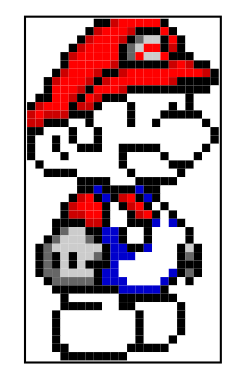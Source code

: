 digraph matriz_3
{
	node[shape = plaintext];
		//Nodos internos
		capa_3[label = <<TABLE BORDER = "1" CELLBORDER = "0" CELLSPACING = "0">
		<TR > <TD BGCOLOR = "#FFFFFF"></TD>	<TD BGCOLOR = "#FFFFFF"></TD>	<TD BGCOLOR = "#FFFFFF"></TD>	<TD BGCOLOR = "#FFFFFF"></TD>	<TD BGCOLOR = "#FFFFFF"></TD>	<TD BGCOLOR = "#FFFFFF"></TD>	<TD BGCOLOR = "#FFFFFF"></TD>	<TD BGCOLOR = "#FFFFFF"></TD>	<TD BGCOLOR = "#000000"></TD>	<TD BGCOLOR = "#000000"></TD>	<TD BGCOLOR = "#CC0000"></TD>	<TD BGCOLOR = "#FF0000"></TD>	<TD BGCOLOR = "#FF0000"></TD>	<TD BGCOLOR = "#FF0000"></TD>	<TD BGCOLOR = "#FF0000"></TD>	<TD BGCOLOR = "#FF0000"></TD>	<TD BGCOLOR = "#000000"></TD>	<TD BGCOLOR = "#FFFFFF"></TD>	<TD BGCOLOR = "#FFFFFF"></TD>	<TD BGCOLOR = "#FFFFFF"></TD>	<TD BGCOLOR = "#FFFFFF"></TD>	<TD BGCOLOR = "#FFFFFF"></TD>	<TD BGCOLOR = "#FFFFFF"></TD>	 </TR>
		<TR > <TD BGCOLOR = "#FFFFFF"></TD>	<TD BGCOLOR = "#FFFFFF"></TD>	<TD BGCOLOR = "#FFFFFF"></TD>	<TD BGCOLOR = "#FFFFFF"></TD>	<TD BGCOLOR = "#FFFFFF"></TD>	<TD BGCOLOR = "#FFFFFF"></TD>	<TD BGCOLOR = "#FFFFFF"></TD>	<TD BGCOLOR = "#000000"></TD>	<TD BGCOLOR = "#CC0000"></TD>	<TD BGCOLOR = "#FF0000"></TD>	<TD BGCOLOR = "#FF0000"></TD>	<TD BGCOLOR = "#FF0000"></TD>	<TD BGCOLOR = "#CC0000"></TD>	<TD BGCOLOR = "#000000"></TD>	<TD BGCOLOR = "#000000"></TD>	<TD BGCOLOR = "#000000"></TD>	<TD BGCOLOR = "#FF0000"></TD>	<TD BGCOLOR = "#000000"></TD>	<TD BGCOLOR = "#FFFFFF"></TD>	<TD BGCOLOR = "#FFFFFF"></TD>	<TD BGCOLOR = "#FFFFFF"></TD>	<TD BGCOLOR = "#FFFFFF"></TD>	<TD BGCOLOR = "#FFFFFF"></TD>	 </TR>
		<TR > <TD BGCOLOR = "#FFFFFF"></TD>	<TD BGCOLOR = "#FFFFFF"></TD>	<TD BGCOLOR = "#FFFFFF"></TD>	<TD BGCOLOR = "#FFFFFF"></TD>	<TD BGCOLOR = "#FFFFFF"></TD>	<TD BGCOLOR = "#FFFFFF"></TD>	<TD BGCOLOR = "#000000"></TD>	<TD BGCOLOR = "#CC0000"></TD>	<TD BGCOLOR = "#FF0000"></TD>	<TD BGCOLOR = "#FF0000"></TD>	<TD BGCOLOR = "#FF0000"></TD>	<TD BGCOLOR = "#CC0000"></TD>	<TD BGCOLOR = "#000000"></TD>	<TD BGCOLOR = "#666666"></TD>	<TD BGCOLOR = "#CCCCCC"></TD>	<TD BGCOLOR = "#CCCCCC"></TD>	<TD BGCOLOR = "#000000"></TD>	<TD BGCOLOR = "#FF0000"></TD>	<TD BGCOLOR = "#000000"></TD>	<TD BGCOLOR = "#FFFFFF"></TD>	<TD BGCOLOR = "#FFFFFF"></TD>	<TD BGCOLOR = "#FFFFFF"></TD>	<TD BGCOLOR = "#FFFFFF"></TD>	 </TR>
		<TR > <TD BGCOLOR = "#FFFFFF"></TD>	<TD BGCOLOR = "#FFFFFF"></TD>	<TD BGCOLOR = "#FFFFFF"></TD>	<TD BGCOLOR = "#FFFFFF"></TD>	<TD BGCOLOR = "#FFFFFF"></TD>	<TD BGCOLOR = "#000000"></TD>	<TD BGCOLOR = "#CC0000"></TD>	<TD BGCOLOR = "#FF0000"></TD>	<TD BGCOLOR = "#FF0000"></TD>	<TD BGCOLOR = "#FF0000"></TD>	<TD BGCOLOR = "#FF0000"></TD>	<TD BGCOLOR = "#000000"></TD>	<TD BGCOLOR = "#666666"></TD>	<TD BGCOLOR = "#CCCCCC"></TD>	<TD BGCOLOR = "#FF0000"></TD>	<TD BGCOLOR = "#FF0000"></TD>	<TD BGCOLOR = "#000000"></TD>	<TD BGCOLOR = "#CC0000"></TD>	<TD BGCOLOR = "#000000"></TD>	<TD BGCOLOR = "#FFFFFF"></TD>	<TD BGCOLOR = "#FFFFFF"></TD>	<TD BGCOLOR = "#FFFFFF"></TD>	<TD BGCOLOR = "#FFFFFF"></TD>	 </TR>
		<TR > <TD BGCOLOR = "#FFFFFF"></TD>	<TD BGCOLOR = "#FFFFFF"></TD>	<TD BGCOLOR = "#FFFFFF"></TD>	<TD BGCOLOR = "#FFFFFF"></TD>	<TD BGCOLOR = "#000000"></TD>	<TD BGCOLOR = "#CC0000"></TD>	<TD BGCOLOR = "#FF0000"></TD>	<TD BGCOLOR = "#FF0000"></TD>	<TD BGCOLOR = "#FF0000"></TD>	<TD BGCOLOR = "#FF0000"></TD>	<TD BGCOLOR = "#FF0000"></TD>	<TD BGCOLOR = "#000000"></TD>	<TD BGCOLOR = "#666666"></TD>	<TD BGCOLOR = "#FF0000"></TD>	<TD BGCOLOR = "#CCCCCC"></TD>	<TD BGCOLOR = "#CCCCCC"></TD>	<TD BGCOLOR = "#FF0000"></TD>	<TD BGCOLOR = "#000000"></TD>	<TD BGCOLOR = "#000000"></TD>	<TD BGCOLOR = "#000000"></TD>	<TD BGCOLOR = "#FFFFFF"></TD>	<TD BGCOLOR = "#FFFFFF"></TD>	<TD BGCOLOR = "#FFFFFF"></TD>	 </TR>
		<TR > <TD BGCOLOR = "#FFFFFF"></TD>	<TD BGCOLOR = "#FFFFFF"></TD>	<TD BGCOLOR = "#FFFFFF"></TD>	<TD BGCOLOR = "#FFFFFF"></TD>	<TD BGCOLOR = "#000000"></TD>	<TD BGCOLOR = "#FF0000"></TD>	<TD BGCOLOR = "#FF0000"></TD>	<TD BGCOLOR = "#FF0000"></TD>	<TD BGCOLOR = "#FF0000"></TD>	<TD BGCOLOR = "#FF0000"></TD>	<TD BGCOLOR = "#CC0000"></TD>	<TD BGCOLOR = "#000000"></TD>	<TD BGCOLOR = "#000000"></TD>	<TD BGCOLOR = "#000000"></TD>	<TD BGCOLOR = "#000000"></TD>	<TD BGCOLOR = "#000000"></TD>	<TD BGCOLOR = "#000000"></TD>	<TD BGCOLOR = "#CC0000"></TD>	<TD BGCOLOR = "#FF0000"></TD>	<TD BGCOLOR = "#CC0000"></TD>	<TD BGCOLOR = "#000000"></TD>	<TD BGCOLOR = "#000000"></TD>	<TD BGCOLOR = "#FFFFFF"></TD>	 </TR>
		<TR > <TD BGCOLOR = "#FFFFFF"></TD>	<TD BGCOLOR = "#FFFFFF"></TD>	<TD BGCOLOR = "#FFFFFF"></TD>	<TD BGCOLOR = "#000000"></TD>	<TD BGCOLOR = "#CC0000"></TD>	<TD BGCOLOR = "#FF0000"></TD>	<TD BGCOLOR = "#FF0000"></TD>	<TD BGCOLOR = "#FF0000"></TD>	<TD BGCOLOR = "#CC0000"></TD>	<TD BGCOLOR = "#000000"></TD>	<TD BGCOLOR = "#000000"></TD>	<TD BGCOLOR = "#CC0000"></TD>	<TD BGCOLOR = "#FF0000"></TD>	<TD BGCOLOR = "#FF0000"></TD>	<TD BGCOLOR = "#FF0000"></TD>	<TD BGCOLOR = "#FF0000"></TD>	<TD BGCOLOR = "#FF0000"></TD>	<TD BGCOLOR = "#FF0000"></TD>	<TD BGCOLOR = "#FF0000"></TD>	<TD BGCOLOR = "#FF0000"></TD>	<TD BGCOLOR = "#FF0000"></TD>	<TD BGCOLOR = "#CC0000"></TD>	<TD BGCOLOR = "#000000"></TD>	 </TR>
		<TR > <TD BGCOLOR = "#FFFFFF"></TD>	<TD BGCOLOR = "#FFFFFF"></TD>	<TD BGCOLOR = "#000000"></TD>	<TD BGCOLOR = "#CC0000"></TD>	<TD BGCOLOR = "#FF0000"></TD>	<TD BGCOLOR = "#FF0000"></TD>	<TD BGCOLOR = "#FF0000"></TD>	<TD BGCOLOR = "#CC0000"></TD>	<TD BGCOLOR = "#000000"></TD>	<TD BGCOLOR = "#CC0000"></TD>	<TD BGCOLOR = "#FF0000"></TD>	<TD BGCOLOR = "#FF0000"></TD>	<TD BGCOLOR = "#FF0000"></TD>	<TD BGCOLOR = "#FF0000"></TD>	<TD BGCOLOR = "#FF0000"></TD>	<TD BGCOLOR = "#FF0000"></TD>	<TD BGCOLOR = "#FF0000"></TD>	<TD BGCOLOR = "#CC0000"></TD>	<TD BGCOLOR = "#000000"></TD>	<TD BGCOLOR = "#000000"></TD>	<TD BGCOLOR = "#000000"></TD>	<TD BGCOLOR = "#000000"></TD>	<TD BGCOLOR = "#000000"></TD>	 </TR>
		<TR > <TD BGCOLOR = "#FFFFFF"></TD>	<TD BGCOLOR = "#FFFFFF"></TD>	<TD BGCOLOR = "#000000"></TD>	<TD BGCOLOR = "#FF0000"></TD>	<TD BGCOLOR = "#FF0000"></TD>	<TD BGCOLOR = "#FF0000"></TD>	<TD BGCOLOR = "#CC0000"></TD>	<TD BGCOLOR = "#000000"></TD>	<TD BGCOLOR = "#FF0000"></TD>	<TD BGCOLOR = "#FF0000"></TD>	<TD BGCOLOR = "#FF0000"></TD>	<TD BGCOLOR = "#CC0000"></TD>	<TD BGCOLOR = "#000000"></TD>	<TD BGCOLOR = "#000000"></TD>	<TD BGCOLOR = "#000000"></TD>	<TD BGCOLOR = "#000000"></TD>	<TD BGCOLOR = "#000000"></TD>	<TD BGCOLOR = "#000000"></TD>	<TD BGCOLOR = "#000000"></TD>	<TD BGCOLOR = "#000000"></TD>	<TD BGCOLOR = "#000000"></TD>	<TD BGCOLOR = "#000000"></TD>	<TD BGCOLOR = "#FFFFFF"></TD>	 </TR>
		<TR > <TD BGCOLOR = "#FFFFFF"></TD>	<TD BGCOLOR = "#000000"></TD>	<TD BGCOLOR = "#000000"></TD>	<TD BGCOLOR = "#FF0000"></TD>	<TD BGCOLOR = "#FF0000"></TD>	<TD BGCOLOR = "#CC0000"></TD>	<TD BGCOLOR = "#000000"></TD>	<TD BGCOLOR = "#FF0000"></TD>	<TD BGCOLOR = "#CC0000"></TD>	<TD BGCOLOR = "#000000"></TD>	<TD BGCOLOR = "#000000"></TD>	<TD BGCOLOR = "#000000"></TD>	<TD BGCOLOR = "#FFFFFF"></TD>	<TD BGCOLOR = "#FFFFFF"></TD>	<TD BGCOLOR = "#FFFFFF"></TD>	<TD BGCOLOR = "#FFFFFF"></TD>	<TD BGCOLOR = "#FFFFFF"></TD>	<TD BGCOLOR = "#FFFFFF"></TD>	<TD BGCOLOR = "#FFFFFF"></TD>	<TD BGCOLOR = "#000000"></TD>	<TD BGCOLOR = "#FFFFFF"></TD>	<TD BGCOLOR = "#FFFFFF"></TD>	<TD BGCOLOR = "#FFFFFF"></TD>	 </TR>
		<TR > <TD BGCOLOR = "#000000"></TD>	<TD BGCOLOR = "#CC0000"></TD>	<TD BGCOLOR = "#FF0000"></TD>	<TD BGCOLOR = "#FF0000"></TD>	<TD BGCOLOR = "#FF0000"></TD>	<TD BGCOLOR = "#000000"></TD>	<TD BGCOLOR = "#CC0000"></TD>	<TD BGCOLOR = "#CC0000"></TD>	<TD BGCOLOR = "#000000"></TD>	<TD BGCOLOR = "#FFFFFF"></TD>	<TD BGCOLOR = "#FFFFFF"></TD>	<TD BGCOLOR = "#FFFFFF"></TD>	<TD BGCOLOR = "#000000"></TD>	<TD BGCOLOR = "#FFFFFF"></TD>	<TD BGCOLOR = "#FFFFFF"></TD>	<TD BGCOLOR = "#FFFFFF"></TD>	<TD BGCOLOR = "#FFFFFF"></TD>	<TD BGCOLOR = "#000000"></TD>	<TD BGCOLOR = "#FFFFFF"></TD>	<TD BGCOLOR = "#000000"></TD>	<TD BGCOLOR = "#FFFFFF"></TD>	<TD BGCOLOR = "#FFFFFF"></TD>	<TD BGCOLOR = "#FFFFFF"></TD>	 </TR>
		<TR > <TD BGCOLOR = "#CC0000"></TD>	<TD BGCOLOR = "#FF0000"></TD>	<TD BGCOLOR = "#CC0000"></TD>	<TD BGCOLOR = "#CC0000"></TD>	<TD BGCOLOR = "#CC0000"></TD>	<TD BGCOLOR = "#000000"></TD>	<TD BGCOLOR = "#000000"></TD>	<TD BGCOLOR = "#000000"></TD>	<TD BGCOLOR = "#FFFFFF"></TD>	<TD BGCOLOR = "#FFFFFF"></TD>	<TD BGCOLOR = "#FFFFFF"></TD>	<TD BGCOLOR = "#FFFFFF"></TD>	<TD BGCOLOR = "#000000"></TD>	<TD BGCOLOR = "#FFFFFF"></TD>	<TD BGCOLOR = "#FFFFFF"></TD>	<TD BGCOLOR = "#FFFFFF"></TD>	<TD BGCOLOR = "#000000"></TD>	<TD BGCOLOR = "#000000"></TD>	<TD BGCOLOR = "#000000"></TD>	<TD BGCOLOR = "#000000"></TD>	<TD BGCOLOR = "#000000"></TD>	<TD BGCOLOR = "#FFFFFF"></TD>	<TD BGCOLOR = "#FFFFFF"></TD>	 </TR>
		<TR > <TD BGCOLOR = "#CC0000"></TD>	<TD BGCOLOR = "#CC0000"></TD>	<TD BGCOLOR = "#000000"></TD>	<TD BGCOLOR = "#000000"></TD>	<TD BGCOLOR = "#000000"></TD>	<TD BGCOLOR = "#FFFFFF"></TD>	<TD BGCOLOR = "#FFFFFF"></TD>	<TD BGCOLOR = "#000000"></TD>	<TD BGCOLOR = "#FFFFFF"></TD>	<TD BGCOLOR = "#FFFFFF"></TD>	<TD BGCOLOR = "#FFFFFF"></TD>	<TD BGCOLOR = "#FFFFFF"></TD>	<TD BGCOLOR = "#000000"></TD>	<TD BGCOLOR = "#FFFFFF"></TD>	<TD BGCOLOR = "#FFFFFF"></TD>	<TD BGCOLOR = "#000000"></TD>	<TD BGCOLOR = "#FFFFFF"></TD>	<TD BGCOLOR = "#FFFFFF"></TD>	<TD BGCOLOR = "#FFFFFF"></TD>	<TD BGCOLOR = "#FFFFFF"></TD>	<TD BGCOLOR = "#FFFFFF"></TD>	<TD BGCOLOR = "#000000"></TD>	<TD BGCOLOR = "#FFFFFF"></TD>	 </TR>
		<TR > <TD BGCOLOR = "#000000"></TD>	<TD BGCOLOR = "#000000"></TD>	<TD BGCOLOR = "#FFFFFF"></TD>	<TD BGCOLOR = "#FFFFFF"></TD>	<TD BGCOLOR = "#FFFFFF"></TD>	<TD BGCOLOR = "#000000"></TD>	<TD BGCOLOR = "#FFFFFF"></TD>	<TD BGCOLOR = "#FFFFFF"></TD>	<TD BGCOLOR = "#000000"></TD>	<TD BGCOLOR = "#FFFFFF"></TD>	<TD BGCOLOR = "#FFFFFF"></TD>	<TD BGCOLOR = "#FFFFFF"></TD>	<TD BGCOLOR = "#FFFFFF"></TD>	<TD BGCOLOR = "#FFFFFF"></TD>	<TD BGCOLOR = "#FFFFFF"></TD>	<TD BGCOLOR = "#FFFFFF"></TD>	<TD BGCOLOR = "#FFFFFF"></TD>	<TD BGCOLOR = "#FFFFFF"></TD>	<TD BGCOLOR = "#FFFFFF"></TD>	<TD BGCOLOR = "#FFFFFF"></TD>	<TD BGCOLOR = "#FFFFFF"></TD>	<TD BGCOLOR = "#FFFFFF"></TD>	<TD BGCOLOR = "#000000"></TD>	 </TR>
		<TR > <TD BGCOLOR = "#000000"></TD>	<TD BGCOLOR = "#FFFFFF"></TD>	<TD BGCOLOR = "#FFFFFF"></TD>	<TD BGCOLOR = "#000000"></TD>	<TD BGCOLOR = "#FFFFFF"></TD>	<TD BGCOLOR = "#000000"></TD>	<TD BGCOLOR = "#FFFFFF"></TD>	<TD BGCOLOR = "#FFFFFF"></TD>	<TD BGCOLOR = "#000000"></TD>	<TD BGCOLOR = "#FFFFFF"></TD>	<TD BGCOLOR = "#FFFFFF"></TD>	<TD BGCOLOR = "#FFFFFF"></TD>	<TD BGCOLOR = "#FFFFFF"></TD>	<TD BGCOLOR = "#FFFFFF"></TD>	<TD BGCOLOR = "#FFFFFF"></TD>	<TD BGCOLOR = "#FFFFFF"></TD>	<TD BGCOLOR = "#FFFFFF"></TD>	<TD BGCOLOR = "#FFFFFF"></TD>	<TD BGCOLOR = "#FFFFFF"></TD>	<TD BGCOLOR = "#FFFFFF"></TD>	<TD BGCOLOR = "#FFFFFF"></TD>	<TD BGCOLOR = "#FFFFFF"></TD>	<TD BGCOLOR = "#000000"></TD>	 </TR>
		<TR > <TD BGCOLOR = "#000000"></TD>	<TD BGCOLOR = "#FFFFFF"></TD>	<TD BGCOLOR = "#FFFFFF"></TD>	<TD BGCOLOR = "#000000"></TD>	<TD BGCOLOR = "#FFFFFF"></TD>	<TD BGCOLOR = "#FFFFFF"></TD>	<TD BGCOLOR = "#000000"></TD>	<TD BGCOLOR = "#000000"></TD>	<TD BGCOLOR = "#000000"></TD>	<TD BGCOLOR = "#FFFFFF"></TD>	<TD BGCOLOR = "#FFFFFF"></TD>	<TD BGCOLOR = "#000000"></TD>	<TD BGCOLOR = "#000000"></TD>	<TD BGCOLOR = "#000000"></TD>	<TD BGCOLOR = "#000000"></TD>	<TD BGCOLOR = "#000000"></TD>	<TD BGCOLOR = "#FFFFFF"></TD>	<TD BGCOLOR = "#FFFFFF"></TD>	<TD BGCOLOR = "#FFFFFF"></TD>	<TD BGCOLOR = "#FFFFFF"></TD>	<TD BGCOLOR = "#FFFFFF"></TD>	<TD BGCOLOR = "#000000"></TD>	<TD BGCOLOR = "#FFFFFF"></TD>	 </TR>
		<TR > <TD BGCOLOR = "#000000"></TD>	<TD BGCOLOR = "#FFFFFF"></TD>	<TD BGCOLOR = "#FFFFFF"></TD>	<TD BGCOLOR = "#FFFFFF"></TD>	<TD BGCOLOR = "#000000"></TD>	<TD BGCOLOR = "#FFFFFF"></TD>	<TD BGCOLOR = "#FFFFFF"></TD>	<TD BGCOLOR = "#FFFFFF"></TD>	<TD BGCOLOR = "#FFFFFF"></TD>	<TD BGCOLOR = "#FFFFFF"></TD>	<TD BGCOLOR = "#FFFFFF"></TD>	<TD BGCOLOR = "#000000"></TD>	<TD BGCOLOR = "#FFFFFF"></TD>	<TD BGCOLOR = "#FFFFFF"></TD>	<TD BGCOLOR = "#FFFFFF"></TD>	<TD BGCOLOR = "#FFFFFF"></TD>	<TD BGCOLOR = "#000000"></TD>	<TD BGCOLOR = "#FFFFFF"></TD>	<TD BGCOLOR = "#FFFFFF"></TD>	<TD BGCOLOR = "#FFFFFF"></TD>	<TD BGCOLOR = "#000000"></TD>	<TD BGCOLOR = "#FFFFFF"></TD>	<TD BGCOLOR = "#FFFFFF"></TD>	 </TR>
		<TR > <TD BGCOLOR = "#FFFFFF"></TD>	<TD BGCOLOR = "#000000"></TD>	<TD BGCOLOR = "#FFFFFF"></TD>	<TD BGCOLOR = "#FFFFFF"></TD>	<TD BGCOLOR = "#FFFFFF"></TD>	<TD BGCOLOR = "#FFFFFF"></TD>	<TD BGCOLOR = "#FFFFFF"></TD>	<TD BGCOLOR = "#FFFFFF"></TD>	<TD BGCOLOR = "#FFFFFF"></TD>	<TD BGCOLOR = "#FFFFFF"></TD>	<TD BGCOLOR = "#FFFFFF"></TD>	<TD BGCOLOR = "#000000"></TD>	<TD BGCOLOR = "#FFFFFF"></TD>	<TD BGCOLOR = "#FFFFFF"></TD>	<TD BGCOLOR = "#FFFFFF"></TD>	<TD BGCOLOR = "#FFFFFF"></TD>	<TD BGCOLOR = "#FFFFFF"></TD>	<TD BGCOLOR = "#000000"></TD>	<TD BGCOLOR = "#000000"></TD>	<TD BGCOLOR = "#000000"></TD>	<TD BGCOLOR = "#FFFFFF"></TD>	<TD BGCOLOR = "#FFFFFF"></TD>	<TD BGCOLOR = "#FFFFFF"></TD>	 </TR>
		<TR > <TD BGCOLOR = "#FFFFFF"></TD>	<TD BGCOLOR = "#FFFFFF"></TD>	<TD BGCOLOR = "#000000"></TD>	<TD BGCOLOR = "#000000"></TD>	<TD BGCOLOR = "#000000"></TD>	<TD BGCOLOR = "#000000"></TD>	<TD BGCOLOR = "#FFFFFF"></TD>	<TD BGCOLOR = "#FFFFFF"></TD>	<TD BGCOLOR = "#FFFFFF"></TD>	<TD BGCOLOR = "#FFFFFF"></TD>	<TD BGCOLOR = "#FFFFFF"></TD>	<TD BGCOLOR = "#FFFFFF"></TD>	<TD BGCOLOR = "#000000"></TD>	<TD BGCOLOR = "#FFFFFF"></TD>	<TD BGCOLOR = "#FFFFFF"></TD>	<TD BGCOLOR = "#FFFFFF"></TD>	<TD BGCOLOR = "#FFFFFF"></TD>	<TD BGCOLOR = "#FFFFFF"></TD>	<TD BGCOLOR = "#000000"></TD>	<TD BGCOLOR = "#FFFFFF"></TD>	<TD BGCOLOR = "#FFFFFF"></TD>	<TD BGCOLOR = "#FFFFFF"></TD>	<TD BGCOLOR = "#FFFFFF"></TD>	 </TR>
		<TR > <TD BGCOLOR = "#FFFFFF"></TD>	<TD BGCOLOR = "#FFFFFF"></TD>	<TD BGCOLOR = "#FFFFFF"></TD>	<TD BGCOLOR = "#FFFFFF"></TD>	<TD BGCOLOR = "#FFFFFF"></TD>	<TD BGCOLOR = "#FFFFFF"></TD>	<TD BGCOLOR = "#000000"></TD>	<TD BGCOLOR = "#000000"></TD>	<TD BGCOLOR = "#000000"></TD>	<TD BGCOLOR = "#000000"></TD>	<TD BGCOLOR = "#FFFFFF"></TD>	<TD BGCOLOR = "#FFFFFF"></TD>	<TD BGCOLOR = "#FFFFFF"></TD>	<TD BGCOLOR = "#000000"></TD>	<TD BGCOLOR = "#000000"></TD>	<TD BGCOLOR = "#000000"></TD>	<TD BGCOLOR = "#000000"></TD>	<TD BGCOLOR = "#000000"></TD>	<TD BGCOLOR = "#FFFFFF"></TD>	<TD BGCOLOR = "#FFFFFF"></TD>	<TD BGCOLOR = "#FFFFFF"></TD>	<TD BGCOLOR = "#FFFFFF"></TD>	<TD BGCOLOR = "#FFFFFF"></TD>	 </TR>
		<TR > <TD BGCOLOR = "#FFFFFF"></TD>	<TD BGCOLOR = "#FFFFFF"></TD>	<TD BGCOLOR = "#FFFFFF"></TD>	<TD BGCOLOR = "#FFFFFF"></TD>	<TD BGCOLOR = "#FFFFFF"></TD>	<TD BGCOLOR = "#FFFFFF"></TD>	<TD BGCOLOR = "#000000"></TD>	<TD BGCOLOR = "#000000"></TD>	<TD BGCOLOR = "#0000CC"></TD>	<TD BGCOLOR = "#000000"></TD>	<TD BGCOLOR = "#000000"></TD>	<TD BGCOLOR = "#000000"></TD>	<TD BGCOLOR = "#000000"></TD>	<TD BGCOLOR = "#0000CC"></TD>	<TD BGCOLOR = "#000000"></TD>	<TD BGCOLOR = "#000000"></TD>	<TD BGCOLOR = "#FFFFFF"></TD>	<TD BGCOLOR = "#FFFFFF"></TD>	<TD BGCOLOR = "#FFFFFF"></TD>	<TD BGCOLOR = "#FFFFFF"></TD>	<TD BGCOLOR = "#FFFFFF"></TD>	<TD BGCOLOR = "#FFFFFF"></TD>	<TD BGCOLOR = "#FFFFFF"></TD>	 </TR>
		<TR > <TD BGCOLOR = "#FFFFFF"></TD>	<TD BGCOLOR = "#FFFFFF"></TD>	<TD BGCOLOR = "#FFFFFF"></TD>	<TD BGCOLOR = "#FFFFFF"></TD>	<TD BGCOLOR = "#FFFFFF"></TD>	<TD BGCOLOR = "#000000"></TD>	<TD BGCOLOR = "#CC0000"></TD>	<TD BGCOLOR = "#FF0000"></TD>	<TD BGCOLOR = "#000000"></TD>	<TD BGCOLOR = "#0000CC"></TD>	<TD BGCOLOR = "#000000"></TD>	<TD BGCOLOR = "#CC0000"></TD>	<TD BGCOLOR = "#FF0000"></TD>	<TD BGCOLOR = "#000000"></TD>	<TD BGCOLOR = "#0000CC"></TD>	<TD BGCOLOR = "#000000"></TD>	<TD BGCOLOR = "#FFFFFF"></TD>	<TD BGCOLOR = "#FFFFFF"></TD>	<TD BGCOLOR = "#FFFFFF"></TD>	<TD BGCOLOR = "#FFFFFF"></TD>	<TD BGCOLOR = "#FFFFFF"></TD>	<TD BGCOLOR = "#FFFFFF"></TD>	<TD BGCOLOR = "#FFFFFF"></TD>	 </TR>
		<TR > <TD BGCOLOR = "#FFFFFF"></TD>	<TD BGCOLOR = "#FFFFFF"></TD>	<TD BGCOLOR = "#FFFFFF"></TD>	<TD BGCOLOR = "#FFFFFF"></TD>	<TD BGCOLOR = "#000000"></TD>	<TD BGCOLOR = "#CC0000"></TD>	<TD BGCOLOR = "#FF0000"></TD>	<TD BGCOLOR = "#FF0000"></TD>	<TD BGCOLOR = "#FF0000"></TD>	<TD BGCOLOR = "#000000"></TD>	<TD BGCOLOR = "#FFFFFF"></TD>	<TD BGCOLOR = "#000000"></TD>	<TD BGCOLOR = "#CC0000"></TD>	<TD BGCOLOR = "#FF0000"></TD>	<TD BGCOLOR = "#000000"></TD>	<TD BGCOLOR = "#FFFFFF"></TD>	<TD BGCOLOR = "#000000"></TD>	<TD BGCOLOR = "#FFFFFF"></TD>	<TD BGCOLOR = "#FFFFFF"></TD>	<TD BGCOLOR = "#FFFFFF"></TD>	<TD BGCOLOR = "#FFFFFF"></TD>	<TD BGCOLOR = "#FFFFFF"></TD>	<TD BGCOLOR = "#FFFFFF"></TD>	 </TR>
		<TR > <TD BGCOLOR = "#FFFFFF"></TD>	<TD BGCOLOR = "#FFFFFF"></TD>	<TD BGCOLOR = "#FFFFFF"></TD>	<TD BGCOLOR = "#FFFFFF"></TD>	<TD BGCOLOR = "#000000"></TD>	<TD BGCOLOR = "#CC0000"></TD>	<TD BGCOLOR = "#CC0000"></TD>	<TD BGCOLOR = "#FF0000"></TD>	<TD BGCOLOR = "#FF0000"></TD>	<TD BGCOLOR = "#000000"></TD>	<TD BGCOLOR = "#FFFFFF"></TD>	<TD BGCOLOR = "#FFFFFF"></TD>	<TD BGCOLOR = "#000000"></TD>	<TD BGCOLOR = "#CC0000"></TD>	<TD BGCOLOR = "#FF0000"></TD>	<TD BGCOLOR = "#000000"></TD>	<TD BGCOLOR = "#FFFFFF"></TD>	<TD BGCOLOR = "#000000"></TD>	<TD BGCOLOR = "#FFFFFF"></TD>	<TD BGCOLOR = "#FFFFFF"></TD>	<TD BGCOLOR = "#FFFFFF"></TD>	<TD BGCOLOR = "#FFFFFF"></TD>	<TD BGCOLOR = "#FFFFFF"></TD>	 </TR>
		<TR > <TD BGCOLOR = "#FFFFFF"></TD>	<TD BGCOLOR = "#FFFFFF"></TD>	<TD BGCOLOR = "#FFFFFF"></TD>	<TD BGCOLOR = "#000000"></TD>	<TD BGCOLOR = "#000000"></TD>	<TD BGCOLOR = "#000000"></TD>	<TD BGCOLOR = "#000000"></TD>	<TD BGCOLOR = "#CC0000"></TD>	<TD BGCOLOR = "#CC0000"></TD>	<TD BGCOLOR = "#000000"></TD>	<TD BGCOLOR = "#FFFFFF"></TD>	<TD BGCOLOR = "#FFFFFF"></TD>	<TD BGCOLOR = "#000000"></TD>	<TD BGCOLOR = "#000000"></TD>	<TD BGCOLOR = "#000000"></TD>	<TD BGCOLOR = "#0000CC"></TD>	<TD BGCOLOR = "#FFFFFF"></TD>	<TD BGCOLOR = "#0000CC"></TD>	<TD BGCOLOR = "#000000"></TD>	<TD BGCOLOR = "#FFFFFF"></TD>	<TD BGCOLOR = "#FFFFFF"></TD>	<TD BGCOLOR = "#FFFFFF"></TD>	<TD BGCOLOR = "#FFFFFF"></TD>	 </TR>
		<TR > <TD BGCOLOR = "#FFFFFF"></TD>	<TD BGCOLOR = "#FFFFFF"></TD>	<TD BGCOLOR = "#FFFFFF"></TD>	<TD BGCOLOR = "#000000"></TD>	<TD BGCOLOR = "#666666"></TD>	<TD BGCOLOR = "#CCCCCC"></TD>	<TD BGCOLOR = "#CCCCCC"></TD>	<TD BGCOLOR = "#000000"></TD>	<TD BGCOLOR = "#000000"></TD>	<TD BGCOLOR = "#0000CC"></TD>	<TD BGCOLOR = "#0000CC"></TD>	<TD BGCOLOR = "#000000"></TD>	<TD BGCOLOR = "#FFFFFF"></TD>	<TD BGCOLOR = "#FFFFFF"></TD>	<TD BGCOLOR = "#000000"></TD>	<TD BGCOLOR = "#FFFFFF"></TD>	<TD BGCOLOR = "#FFFFFF"></TD>	<TD BGCOLOR = "#FFFFFF"></TD>	<TD BGCOLOR = "#FFFFFF"></TD>	<TD BGCOLOR = "#000000"></TD>	<TD BGCOLOR = "#FFFFFF"></TD>	<TD BGCOLOR = "#FFFFFF"></TD>	<TD BGCOLOR = "#FFFFFF"></TD>	 </TR>
		<TR > <TD BGCOLOR = "#FFFFFF"></TD>	<TD BGCOLOR = "#FFFFFF"></TD>	<TD BGCOLOR = "#000000"></TD>	<TD BGCOLOR = "#666666"></TD>	<TD BGCOLOR = "#CCCCCC"></TD>	<TD BGCOLOR = "#CCCCCC"></TD>	<TD BGCOLOR = "#CCCCCC"></TD>	<TD BGCOLOR = "#666666"></TD>	<TD BGCOLOR = "#000000"></TD>	<TD BGCOLOR = "#0000CC"></TD>	<TD BGCOLOR = "#0000CC"></TD>	<TD BGCOLOR = "#000000"></TD>	<TD BGCOLOR = "#FFFFFF"></TD>	<TD BGCOLOR = "#FFFFFF"></TD>	<TD BGCOLOR = "#000000"></TD>	<TD BGCOLOR = "#FFFFFF"></TD>	<TD BGCOLOR = "#FFFFFF"></TD>	<TD BGCOLOR = "#FFFFFF"></TD>	<TD BGCOLOR = "#FFFFFF"></TD>	<TD BGCOLOR = "#000000"></TD>	<TD BGCOLOR = "#FFFFFF"></TD>	<TD BGCOLOR = "#FFFFFF"></TD>	<TD BGCOLOR = "#FFFFFF"></TD>	 </TR>
		<TR > <TD BGCOLOR = "#FFFFFF"></TD>	<TD BGCOLOR = "#000000"></TD>	<TD BGCOLOR = "#666666"></TD>	<TD BGCOLOR = "#CCCCCC"></TD>	<TD BGCOLOR = "#CCCCCC"></TD>	<TD BGCOLOR = "#CCCCCC"></TD>	<TD BGCOLOR = "#CCCCCC"></TD>	<TD BGCOLOR = "#CCCCCC"></TD>	<TD BGCOLOR = "#CCCCCC"></TD>	<TD BGCOLOR = "#000000"></TD>	<TD BGCOLOR = "#0000CC"></TD>	<TD BGCOLOR = "#0000CC"></TD>	<TD BGCOLOR = "#000000"></TD>	<TD BGCOLOR = "#000000"></TD>	<TD BGCOLOR = "#0000CC"></TD>	<TD BGCOLOR = "#FFFFFF"></TD>	<TD BGCOLOR = "#FFFFFF"></TD>	<TD BGCOLOR = "#FFFFFF"></TD>	<TD BGCOLOR = "#000000"></TD>	<TD BGCOLOR = "#CCCCCC"></TD>	<TD BGCOLOR = "#000000"></TD>	<TD BGCOLOR = "#FFFFFF"></TD>	<TD BGCOLOR = "#FFFFFF"></TD>	 </TR>
		<TR > <TD BGCOLOR = "#FFFFFF"></TD>	<TD BGCOLOR = "#000000"></TD>	<TD BGCOLOR = "#666666"></TD>	<TD BGCOLOR = "#000000"></TD>	<TD BGCOLOR = "#CCCCCC"></TD>	<TD BGCOLOR = "#000000"></TD>	<TD BGCOLOR = "#CCCCCC"></TD>	<TD BGCOLOR = "#CCCCCC"></TD>	<TD BGCOLOR = "#666666"></TD>	<TD BGCOLOR = "#000000"></TD>	<TD BGCOLOR = "#0000CC"></TD>	<TD BGCOLOR = "#0000CC"></TD>	<TD BGCOLOR = "#0000CC"></TD>	<TD BGCOLOR = "#FFFFFF"></TD>	<TD BGCOLOR = "#FFFFFF"></TD>	<TD BGCOLOR = "#FFFFFF"></TD>	<TD BGCOLOR = "#FFFFFF"></TD>	<TD BGCOLOR = "#FFFFFF"></TD>	<TD BGCOLOR = "#000000"></TD>	<TD BGCOLOR = "#666666"></TD>	<TD BGCOLOR = "#000000"></TD>	<TD BGCOLOR = "#FFFFFF"></TD>	<TD BGCOLOR = "#FFFFFF"></TD>	 </TR>
		<TR > <TD BGCOLOR = "#FFFFFF"></TD>	<TD BGCOLOR = "#000000"></TD>	<TD BGCOLOR = "#666666"></TD>	<TD BGCOLOR = "#000000"></TD>	<TD BGCOLOR = "#CCCCCC"></TD>	<TD BGCOLOR = "#000000"></TD>	<TD BGCOLOR = "#CCCCCC"></TD>	<TD BGCOLOR = "#000000"></TD>	<TD BGCOLOR = "#000000"></TD>	<TD BGCOLOR = "#000000"></TD>	<TD BGCOLOR = "#0000CC"></TD>	<TD BGCOLOR = "#FFFFFF"></TD>	<TD BGCOLOR = "#FFFFFF"></TD>	<TD BGCOLOR = "#FFFFFF"></TD>	<TD BGCOLOR = "#FFFFFF"></TD>	<TD BGCOLOR = "#FFFFFF"></TD>	<TD BGCOLOR = "#FFFFFF"></TD>	<TD BGCOLOR = "#FFFFFF"></TD>	<TD BGCOLOR = "#000000"></TD>	<TD BGCOLOR = "#000000"></TD>	<TD BGCOLOR = "#000000"></TD>	<TD BGCOLOR = "#FFFFFF"></TD>	<TD BGCOLOR = "#FFFFFF"></TD>	 </TR>
		<TR > <TD BGCOLOR = "#FFFFFF"></TD>	<TD BGCOLOR = "#000000"></TD>	<TD BGCOLOR = "#666666"></TD>	<TD BGCOLOR = "#666666"></TD>	<TD BGCOLOR = "#CCCCCC"></TD>	<TD BGCOLOR = "#CCCCCC"></TD>	<TD BGCOLOR = "#CCCCCC"></TD>	<TD BGCOLOR = "#CCCCCC"></TD>	<TD BGCOLOR = "#000000"></TD>	<TD BGCOLOR = "#0000CC"></TD>	<TD BGCOLOR = "#0000CC"></TD>	<TD BGCOLOR = "#FFFFFF"></TD>	<TD BGCOLOR = "#FFFFFF"></TD>	<TD BGCOLOR = "#FFFFFF"></TD>	<TD BGCOLOR = "#FFFFFF"></TD>	<TD BGCOLOR = "#FFFFFF"></TD>	<TD BGCOLOR = "#FFFFFF"></TD>	<TD BGCOLOR = "#0000CC"></TD>	<TD BGCOLOR = "#000000"></TD>	<TD BGCOLOR = "#666666"></TD>	<TD BGCOLOR = "#000000"></TD>	<TD BGCOLOR = "#FFFFFF"></TD>	<TD BGCOLOR = "#FFFFFF"></TD>	 </TR>
		<TR > <TD BGCOLOR = "#FFFFFF"></TD>	<TD BGCOLOR = "#FFFFFF"></TD>	<TD BGCOLOR = "#000000"></TD>	<TD BGCOLOR = "#666666"></TD>	<TD BGCOLOR = "#666666"></TD>	<TD BGCOLOR = "#666666"></TD>	<TD BGCOLOR = "#666666"></TD>	<TD BGCOLOR = "#666666"></TD>	<TD BGCOLOR = "#000000"></TD>	<TD BGCOLOR = "#0000CC"></TD>	<TD BGCOLOR = "#0000CC"></TD>	<TD BGCOLOR = "#0000CC"></TD>	<TD BGCOLOR = "#FFFFFF"></TD>	<TD BGCOLOR = "#FFFFFF"></TD>	<TD BGCOLOR = "#FFFFFF"></TD>	<TD BGCOLOR = "#FFFFFF"></TD>	<TD BGCOLOR = "#0000CC"></TD>	<TD BGCOLOR = "#000000"></TD>	<TD BGCOLOR = "#FFFFFF"></TD>	<TD BGCOLOR = "#000000"></TD>	<TD BGCOLOR = "#FFFFFF"></TD>	<TD BGCOLOR = "#FFFFFF"></TD>	<TD BGCOLOR = "#FFFFFF"></TD>	 </TR>
		<TR > <TD BGCOLOR = "#FFFFFF"></TD>	<TD BGCOLOR = "#FFFFFF"></TD>	<TD BGCOLOR = "#FFFFFF"></TD>	<TD BGCOLOR = "#000000"></TD>	<TD BGCOLOR = "#000000"></TD>	<TD BGCOLOR = "#000000"></TD>	<TD BGCOLOR = "#000000"></TD>	<TD BGCOLOR = "#000000"></TD>	<TD BGCOLOR = "#000000"></TD>	<TD BGCOLOR = "#000000"></TD>	<TD BGCOLOR = "#000000"></TD>	<TD BGCOLOR = "#0000CC"></TD>	<TD BGCOLOR = "#0000CC"></TD>	<TD BGCOLOR = "#0000CC"></TD>	<TD BGCOLOR = "#0000CC"></TD>	<TD BGCOLOR = "#0000CC"></TD>	<TD BGCOLOR = "#000000"></TD>	<TD BGCOLOR = "#FFFFFF"></TD>	<TD BGCOLOR = "#FFFFFF"></TD>	<TD BGCOLOR = "#FFFFFF"></TD>	<TD BGCOLOR = "#FFFFFF"></TD>	<TD BGCOLOR = "#FFFFFF"></TD>	<TD BGCOLOR = "#FFFFFF"></TD>	 </TR>
		<TR > <TD BGCOLOR = "#FFFFFF"></TD>	<TD BGCOLOR = "#FFFFFF"></TD>	<TD BGCOLOR = "#FFFFFF"></TD>	<TD BGCOLOR = "#FFFFFF"></TD>	<TD BGCOLOR = "#000000"></TD>	<TD BGCOLOR = "#FFFFFF"></TD>	<TD BGCOLOR = "#FFFFFF"></TD>	<TD BGCOLOR = "#FFFFFF"></TD>	<TD BGCOLOR = "#FFFFFF"></TD>	<TD BGCOLOR = "#FFFFFF"></TD>	<TD BGCOLOR = "#FFFFFF"></TD>	<TD BGCOLOR = "#000000"></TD>	<TD BGCOLOR = "#000000"></TD>	<TD BGCOLOR = "#000000"></TD>	<TD BGCOLOR = "#000000"></TD>	<TD BGCOLOR = "#000000"></TD>	<TD BGCOLOR = "#000000"></TD>	<TD BGCOLOR = "#000000"></TD>	<TD BGCOLOR = "#FFFFFF"></TD>	<TD BGCOLOR = "#FFFFFF"></TD>	<TD BGCOLOR = "#FFFFFF"></TD>	<TD BGCOLOR = "#FFFFFF"></TD>	<TD BGCOLOR = "#FFFFFF"></TD>	 </TR>
		<TR > <TD BGCOLOR = "#FFFFFF"></TD>	<TD BGCOLOR = "#FFFFFF"></TD>	<TD BGCOLOR = "#FFFFFF"></TD>	<TD BGCOLOR = "#FFFFFF"></TD>	<TD BGCOLOR = "#000000"></TD>	<TD BGCOLOR = "#000000"></TD>	<TD BGCOLOR = "#000000"></TD>	<TD BGCOLOR = "#000000"></TD>	<TD BGCOLOR = "#000000"></TD>	<TD BGCOLOR = "#FFFFFF"></TD>	<TD BGCOLOR = "#FFFFFF"></TD>	<TD BGCOLOR = "#000000"></TD>	<TD BGCOLOR = "#000000"></TD>	<TD BGCOLOR = "#FFFFFF"></TD>	<TD BGCOLOR = "#FFFFFF"></TD>	<TD BGCOLOR = "#FFFFFF"></TD>	<TD BGCOLOR = "#FFFFFF"></TD>	<TD BGCOLOR = "#FFFFFF"></TD>	<TD BGCOLOR = "#000000"></TD>	<TD BGCOLOR = "#FFFFFF"></TD>	<TD BGCOLOR = "#FFFFFF"></TD>	<TD BGCOLOR = "#FFFFFF"></TD>	<TD BGCOLOR = "#FFFFFF"></TD>	 </TR>
		<TR > <TD BGCOLOR = "#FFFFFF"></TD>	<TD BGCOLOR = "#FFFFFF"></TD>	<TD BGCOLOR = "#FFFFFF"></TD>	<TD BGCOLOR = "#000000"></TD>	<TD BGCOLOR = "#FFFFFF"></TD>	<TD BGCOLOR = "#FFFFFF"></TD>	<TD BGCOLOR = "#FFFFFF"></TD>	<TD BGCOLOR = "#FFFFFF"></TD>	<TD BGCOLOR = "#FFFFFF"></TD>	<TD BGCOLOR = "#FFFFFF"></TD>	<TD BGCOLOR = "#FFFFFF"></TD>	<TD BGCOLOR = "#FFFFFF"></TD>	<TD BGCOLOR = "#FFFFFF"></TD>	<TD BGCOLOR = "#000000"></TD>	<TD BGCOLOR = "#FFFFFF"></TD>	<TD BGCOLOR = "#FFFFFF"></TD>	<TD BGCOLOR = "#FFFFFF"></TD>	<TD BGCOLOR = "#FFFFFF"></TD>	<TD BGCOLOR = "#000000"></TD>	<TD BGCOLOR = "#FFFFFF"></TD>	<TD BGCOLOR = "#FFFFFF"></TD>	<TD BGCOLOR = "#FFFFFF"></TD>	<TD BGCOLOR = "#FFFFFF"></TD>	 </TR>
		<TR > <TD BGCOLOR = "#FFFFFF"></TD>	<TD BGCOLOR = "#FFFFFF"></TD>	<TD BGCOLOR = "#FFFFFF"></TD>	<TD BGCOLOR = "#000000"></TD>	<TD BGCOLOR = "#FFFFFF"></TD>	<TD BGCOLOR = "#FFFFFF"></TD>	<TD BGCOLOR = "#FFFFFF"></TD>	<TD BGCOLOR = "#FFFFFF"></TD>	<TD BGCOLOR = "#FFFFFF"></TD>	<TD BGCOLOR = "#FFFFFF"></TD>	<TD BGCOLOR = "#FFFFFF"></TD>	<TD BGCOLOR = "#FFFFFF"></TD>	<TD BGCOLOR = "#FFFFFF"></TD>	<TD BGCOLOR = "#000000"></TD>	<TD BGCOLOR = "#FFFFFF"></TD>	<TD BGCOLOR = "#FFFFFF"></TD>	<TD BGCOLOR = "#FFFFFF"></TD>	<TD BGCOLOR = "#FFFFFF"></TD>	<TD BGCOLOR = "#000000"></TD>	<TD BGCOLOR = "#FFFFFF"></TD>	<TD BGCOLOR = "#FFFFFF"></TD>	<TD BGCOLOR = "#FFFFFF"></TD>	<TD BGCOLOR = "#FFFFFF"></TD>	 </TR>
		<TR > <TD BGCOLOR = "#FFFFFF"></TD>	<TD BGCOLOR = "#FFFFFF"></TD>	<TD BGCOLOR = "#FFFFFF"></TD>	<TD BGCOLOR = "#000000"></TD>	<TD BGCOLOR = "#FFFFFF"></TD>	<TD BGCOLOR = "#FFFFFF"></TD>	<TD BGCOLOR = "#FFFFFF"></TD>	<TD BGCOLOR = "#FFFFFF"></TD>	<TD BGCOLOR = "#FFFFFF"></TD>	<TD BGCOLOR = "#FFFFFF"></TD>	<TD BGCOLOR = "#FFFFFF"></TD>	<TD BGCOLOR = "#FFFFFF"></TD>	<TD BGCOLOR = "#FFFFFF"></TD>	<TD BGCOLOR = "#000000"></TD>	<TD BGCOLOR = "#FFFFFF"></TD>	<TD BGCOLOR = "#FFFFFF"></TD>	<TD BGCOLOR = "#FFFFFF"></TD>	<TD BGCOLOR = "#FFFFFF"></TD>	<TD BGCOLOR = "#000000"></TD>	<TD BGCOLOR = "#FFFFFF"></TD>	<TD BGCOLOR = "#FFFFFF"></TD>	<TD BGCOLOR = "#FFFFFF"></TD>	<TD BGCOLOR = "#FFFFFF"></TD>	 </TR>
		<TR > <TD BGCOLOR = "#FFFFFF"></TD>	<TD BGCOLOR = "#FFFFFF"></TD>	<TD BGCOLOR = "#FFFFFF"></TD>	<TD BGCOLOR = "#000000"></TD>	<TD BGCOLOR = "#FFFFFF"></TD>	<TD BGCOLOR = "#FFFFFF"></TD>	<TD BGCOLOR = "#FFFFFF"></TD>	<TD BGCOLOR = "#FFFFFF"></TD>	<TD BGCOLOR = "#FFFFFF"></TD>	<TD BGCOLOR = "#FFFFFF"></TD>	<TD BGCOLOR = "#FFFFFF"></TD>	<TD BGCOLOR = "#FFFFFF"></TD>	<TD BGCOLOR = "#FFFFFF"></TD>	<TD BGCOLOR = "#000000"></TD>	<TD BGCOLOR = "#FFFFFF"></TD>	<TD BGCOLOR = "#FFFFFF"></TD>	<TD BGCOLOR = "#FFFFFF"></TD>	<TD BGCOLOR = "#000000"></TD>	<TD BGCOLOR = "#FFFFFF"></TD>	<TD BGCOLOR = "#FFFFFF"></TD>	<TD BGCOLOR = "#FFFFFF"></TD>	<TD BGCOLOR = "#FFFFFF"></TD>	<TD BGCOLOR = "#FFFFFF"></TD>	 </TR>
		<TR > <TD BGCOLOR = "#FFFFFF"></TD>	<TD BGCOLOR = "#FFFFFF"></TD>	<TD BGCOLOR = "#FFFFFF"></TD>	<TD BGCOLOR = "#000000"></TD>	<TD BGCOLOR = "#000000"></TD>	<TD BGCOLOR = "#FFFFFF"></TD>	<TD BGCOLOR = "#FFFFFF"></TD>	<TD BGCOLOR = "#FFFFFF"></TD>	<TD BGCOLOR = "#FFFFFF"></TD>	<TD BGCOLOR = "#FFFFFF"></TD>	<TD BGCOLOR = "#FFFFFF"></TD>	<TD BGCOLOR = "#FFFFFF"></TD>	<TD BGCOLOR = "#000000"></TD>	<TD BGCOLOR = "#000000"></TD>	<TD BGCOLOR = "#000000"></TD>	<TD BGCOLOR = "#000000"></TD>	<TD BGCOLOR = "#000000"></TD>	<TD BGCOLOR = "#FFFFFF"></TD>	<TD BGCOLOR = "#FFFFFF"></TD>	<TD BGCOLOR = "#FFFFFF"></TD>	<TD BGCOLOR = "#FFFFFF"></TD>	<TD BGCOLOR = "#FFFFFF"></TD>	<TD BGCOLOR = "#FFFFFF"></TD>	 </TR>
		<TR > <TD BGCOLOR = "#FFFFFF"></TD>	<TD BGCOLOR = "#FFFFFF"></TD>	<TD BGCOLOR = "#FFFFFF"></TD>	<TD BGCOLOR = "#FFFFFF"></TD>	<TD BGCOLOR = "#000000"></TD>	<TD BGCOLOR = "#000000"></TD>	<TD BGCOLOR = "#000000"></TD>	<TD BGCOLOR = "#000000"></TD>	<TD BGCOLOR = "#000000"></TD>	<TD BGCOLOR = "#000000"></TD>	<TD BGCOLOR = "#000000"></TD>	<TD BGCOLOR = "#000000"></TD>	<TD BGCOLOR = "#FFFFFF"></TD>	<TD BGCOLOR = "#FFFFFF"></TD>	<TD BGCOLOR = "#FFFFFF"></TD>	<TD BGCOLOR = "#FFFFFF"></TD>	<TD BGCOLOR = "#FFFFFF"></TD>	<TD BGCOLOR = "#FFFFFF"></TD>	<TD BGCOLOR = "#FFFFFF"></TD>	<TD BGCOLOR = "#FFFFFF"></TD>	<TD BGCOLOR = "#FFFFFF"></TD>	<TD BGCOLOR = "#FFFFFF"></TD>	<TD BGCOLOR = "#FFFFFF"></TD>	 </TR>
		</TABLE>>]


}
